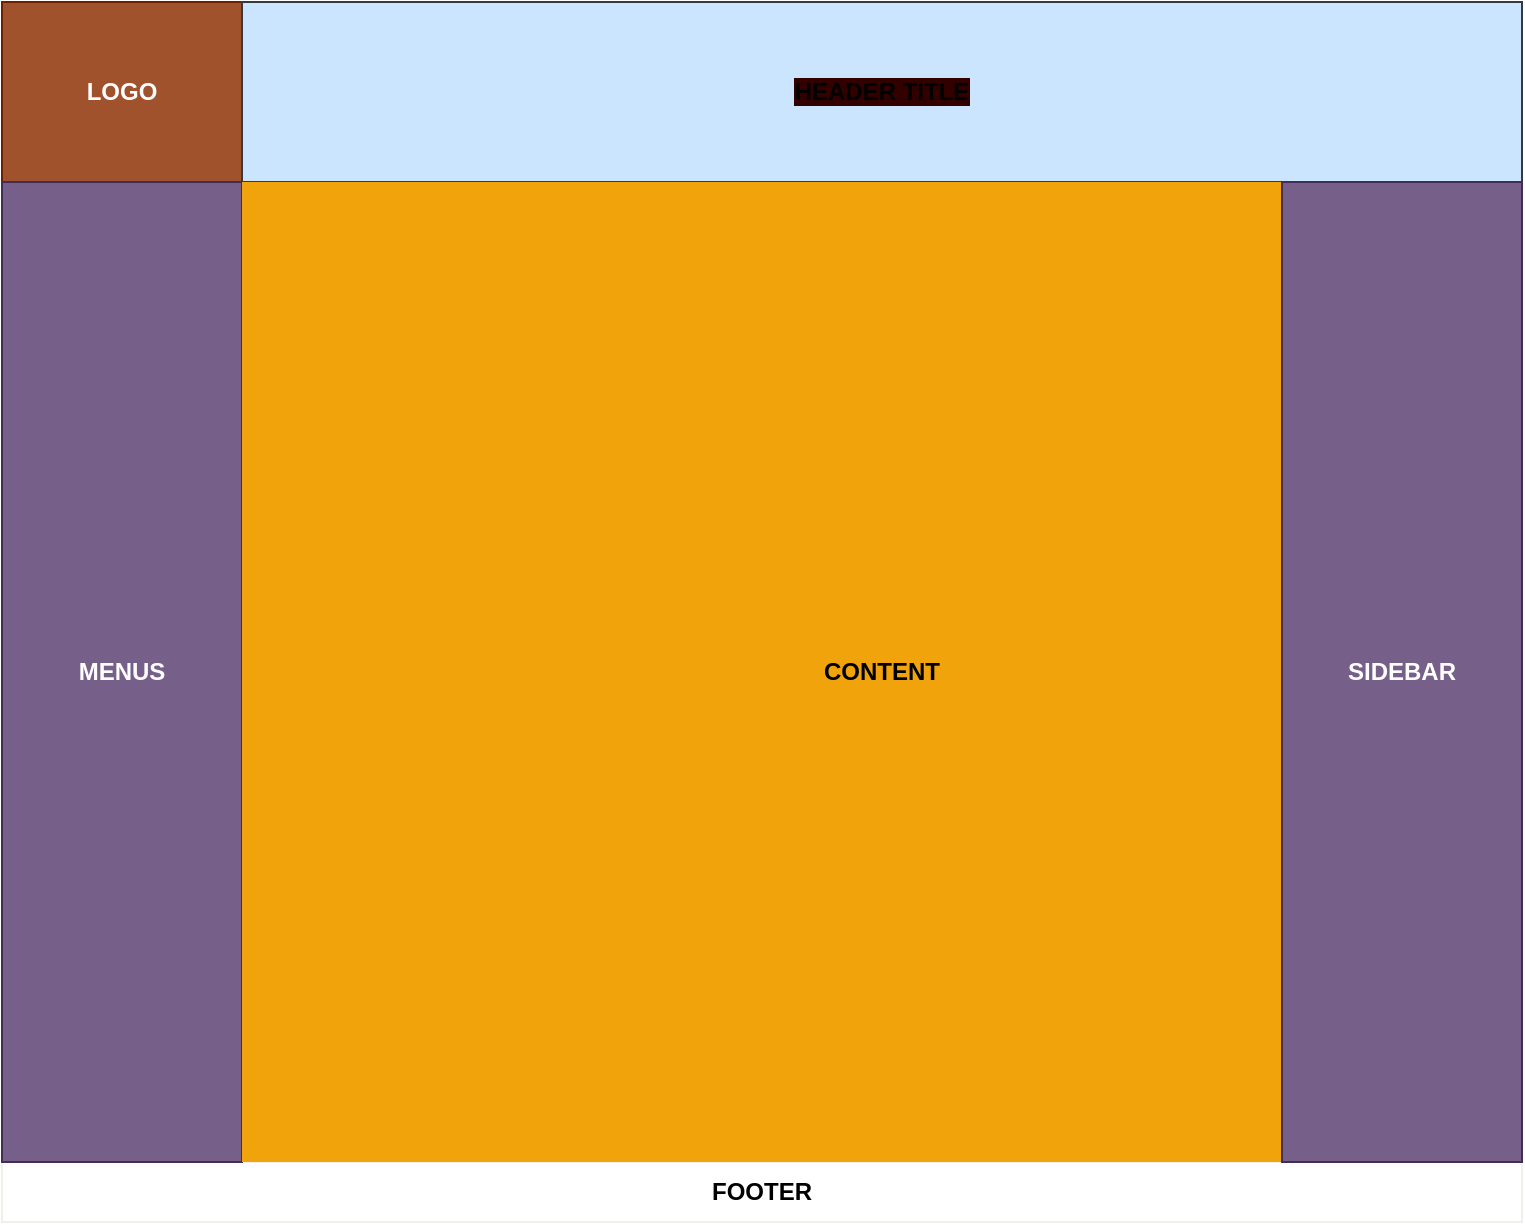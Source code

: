 <mxfile>
    <diagram id="kHE2AO1mCRIq1zBLo849" name="Web Layout">
        <mxGraphModel dx="952" dy="727" grid="1" gridSize="10" guides="1" tooltips="1" connect="1" arrows="1" fold="1" page="1" pageScale="1" pageWidth="850" pageHeight="1100" math="0" shadow="0">
            <root>
                <mxCell id="0"/>
                <mxCell id="1" parent="0"/>
                <mxCell id="10" value="" style="group;strokeColor=#FFFF00;" parent="1" vertex="1" connectable="0">
                    <mxGeometry x="40" y="40" width="760" height="610" as="geometry"/>
                </mxCell>
                <mxCell id="3" value="" style="whiteSpace=wrap;html=1;fillColor=#ffff88;strokeColor=#36393d;" parent="10" vertex="1">
                    <mxGeometry width="760" height="610" as="geometry"/>
                </mxCell>
                <mxCell id="5" value="&lt;b&gt;FOOTER&lt;/b&gt;" style="whiteSpace=wrap;html=1;strokeColor=#F0EFE9;" parent="10" vertex="1">
                    <mxGeometry y="580" width="760" height="30" as="geometry"/>
                </mxCell>
                <mxCell id="6" value="&lt;b&gt;LOGO&lt;/b&gt;" style="whiteSpace=wrap;html=1;fillColor=#a0522d;fontColor=#ffffff;strokeColor=#6D1F00;" parent="10" vertex="1">
                    <mxGeometry width="120" height="90" as="geometry"/>
                </mxCell>
                <mxCell id="7" value="&lt;b style=&quot;background-color: rgb(51 , 0 , 0)&quot;&gt;HEADER TITLE&lt;/b&gt;" style="whiteSpace=wrap;html=1;fillColor=#cce5ff;strokeColor=#36393d;" parent="10" vertex="1">
                    <mxGeometry x="120" width="640" height="90" as="geometry"/>
                </mxCell>
                <mxCell id="8" value="&lt;b&gt;MENUS&lt;/b&gt;" style="whiteSpace=wrap;html=1;fillColor=#76608a;fontColor=#ffffff;strokeColor=#432D57;" parent="10" vertex="1">
                    <mxGeometry y="90" width="120" height="490" as="geometry"/>
                </mxCell>
                <mxCell id="9" value="&lt;b&gt;CONTENT&lt;/b&gt;" style="whiteSpace=wrap;html=1;fillColor=#f0a30a;fontColor=#000000;strokeColor=none;" parent="10" vertex="1">
                    <mxGeometry x="120" y="90" width="640" height="490" as="geometry"/>
                </mxCell>
                <mxCell id="18" value="&lt;b&gt;SIDEBAR&lt;/b&gt;" style="whiteSpace=wrap;html=1;fillColor=#76608a;fontColor=#ffffff;strokeColor=#432D57;" vertex="1" parent="10">
                    <mxGeometry x="640" y="90" width="120" height="490" as="geometry"/>
                </mxCell>
            </root>
        </mxGraphModel>
    </diagram>
    <diagram id="cR9a7uQIOw16huzZA3VJ" name="Blog Layout">
        <mxGraphModel dx="952" dy="727" grid="1" gridSize="10" guides="1" tooltips="1" connect="1" arrows="1" fold="1" page="1" pageScale="1" pageWidth="850" pageHeight="1100" math="0" shadow="0">
            <root>
                <mxCell id="x0jut7DoOFtkbE2TqzTx-0"/>
                <mxCell id="x0jut7DoOFtkbE2TqzTx-1" parent="x0jut7DoOFtkbE2TqzTx-0"/>
                <mxCell id="x0jut7DoOFtkbE2TqzTx-2" value="" style="group;fillColor=#76608a;fontColor=#ffffff;strokeColor=#432D57;" vertex="1" connectable="0" parent="x0jut7DoOFtkbE2TqzTx-1">
                    <mxGeometry x="40" y="40" width="760" height="610" as="geometry"/>
                </mxCell>
                <mxCell id="x0jut7DoOFtkbE2TqzTx-3" value="" style="whiteSpace=wrap;html=1;fillColor=#ffff88;strokeColor=#36393d;" vertex="1" parent="x0jut7DoOFtkbE2TqzTx-2">
                    <mxGeometry width="760" height="610" as="geometry"/>
                </mxCell>
                <mxCell id="x0jut7DoOFtkbE2TqzTx-4" value="&lt;b&gt;FOOTER&lt;/b&gt;" style="whiteSpace=wrap;html=1;" vertex="1" parent="x0jut7DoOFtkbE2TqzTx-2">
                    <mxGeometry y="580" width="760" height="30" as="geometry"/>
                </mxCell>
                <mxCell id="x0jut7DoOFtkbE2TqzTx-5" value="&lt;b&gt;LOGO&lt;/b&gt;" style="whiteSpace=wrap;html=1;fillColor=#a0522d;fontColor=#ffffff;strokeColor=#6D1F00;" vertex="1" parent="x0jut7DoOFtkbE2TqzTx-2">
                    <mxGeometry width="120" height="90" as="geometry"/>
                </mxCell>
                <mxCell id="x0jut7DoOFtkbE2TqzTx-6" value="&lt;b style=&quot;background-color: rgb(51 , 0 , 0)&quot;&gt;HEADER TITLE&lt;/b&gt;" style="whiteSpace=wrap;html=1;fillColor=#cdeb8b;strokeColor=#36393d;" vertex="1" parent="x0jut7DoOFtkbE2TqzTx-2">
                    <mxGeometry x="120" width="640" height="90" as="geometry"/>
                </mxCell>
                <mxCell id="x0jut7DoOFtkbE2TqzTx-7" value="&lt;b&gt;NAVIGATION&lt;/b&gt;" style="whiteSpace=wrap;html=1;fillColor=#76608a;fontColor=#ffffff;strokeColor=#432D57;" vertex="1" parent="x0jut7DoOFtkbE2TqzTx-2">
                    <mxGeometry y="90" width="120" height="490" as="geometry"/>
                </mxCell>
                <mxCell id="x0jut7DoOFtkbE2TqzTx-8" value="&lt;b&gt;BLOG CONTENT AREA&lt;/b&gt;" style="whiteSpace=wrap;html=1;fillColor=#ffcc99;strokeColor=#36393d;" vertex="1" parent="x0jut7DoOFtkbE2TqzTx-2">
                    <mxGeometry x="120" y="90" width="640" height="490" as="geometry"/>
                </mxCell>
            </root>
        </mxGraphModel>
    </diagram>
</mxfile>
